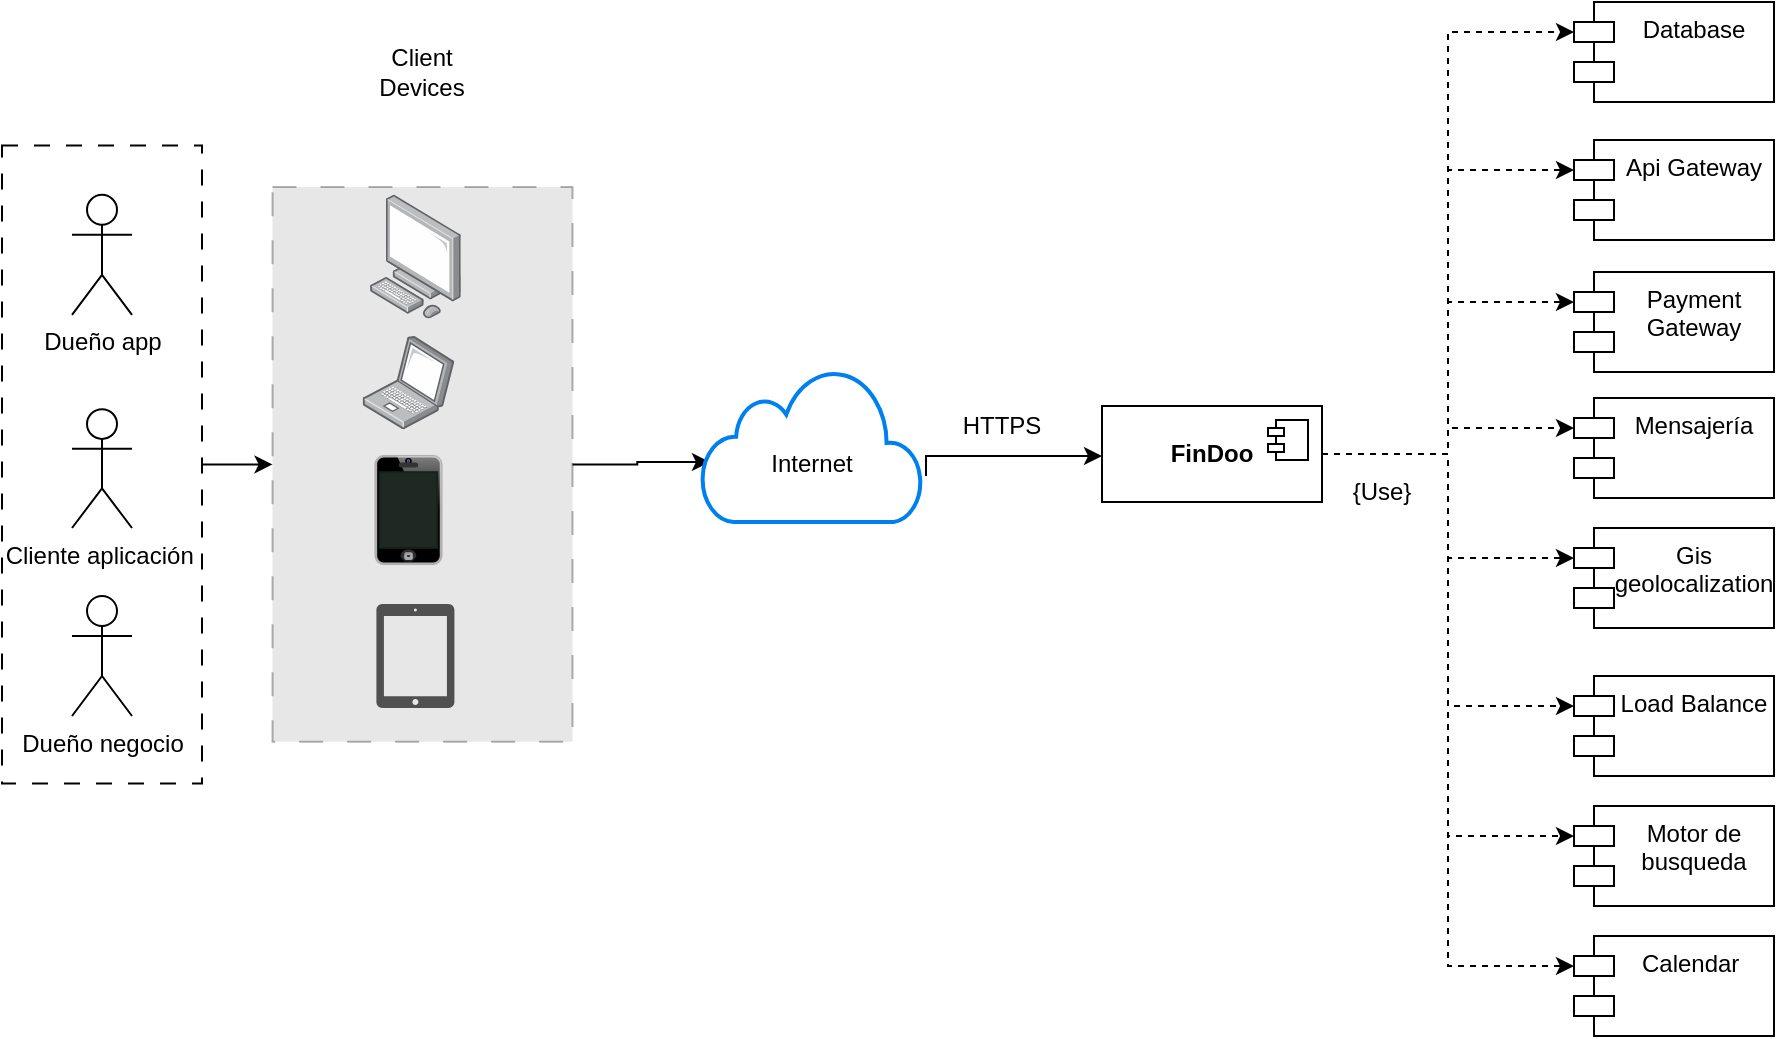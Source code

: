 <mxfile version="24.4.10" type="github" pages="2">
  <diagram name="Página-1" id="I6RCl1Hfmlv7WQNAjJQK">
    <mxGraphModel dx="1050" dy="596" grid="1" gridSize="10" guides="1" tooltips="1" connect="1" arrows="1" fold="1" page="1" pageScale="1" pageWidth="827" pageHeight="1169" math="0" shadow="0">
      <root>
        <mxCell id="0" />
        <mxCell id="1" parent="0" />
        <mxCell id="HPC2uOC-RO67EFArFsDC-1" value="" style="rounded=0;whiteSpace=wrap;html=1;fillColor=#B0B0B0;dashed=1;dashPattern=12 12;movable=1;resizable=1;rotatable=1;deletable=1;editable=1;locked=0;connectable=1;opacity=30;" parent="1" vertex="1">
          <mxGeometry x="155.26" y="225.55" width="150" height="277.3" as="geometry" />
        </mxCell>
        <mxCell id="HPC2uOC-RO67EFArFsDC-5" style="edgeStyle=orthogonalEdgeStyle;rounded=0;orthogonalLoop=1;jettySize=auto;html=1;entryX=0;entryY=0.5;entryDx=0;entryDy=0;" parent="1" source="HPC2uOC-RO67EFArFsDC-6" target="HPC2uOC-RO67EFArFsDC-1" edge="1">
          <mxGeometry relative="1" as="geometry" />
        </mxCell>
        <mxCell id="HPC2uOC-RO67EFArFsDC-6" value="" style="rounded=0;whiteSpace=wrap;html=1;fillColor=none;dashed=1;dashPattern=8 8;" parent="1" vertex="1">
          <mxGeometry x="20" y="204.7" width="100" height="319" as="geometry" />
        </mxCell>
        <mxCell id="HPC2uOC-RO67EFArFsDC-11" value="" style="edgeStyle=orthogonalEdgeStyle;rounded=0;orthogonalLoop=1;jettySize=auto;html=1;" parent="1" edge="1">
          <mxGeometry relative="1" as="geometry">
            <mxPoint x="482" y="370" as="sourcePoint" />
            <mxPoint x="570" y="360" as="targetPoint" />
            <Array as="points">
              <mxPoint x="482" y="370" />
              <mxPoint x="482" y="360" />
            </Array>
          </mxGeometry>
        </mxCell>
        <mxCell id="HPC2uOC-RO67EFArFsDC-13" style="edgeStyle=orthogonalEdgeStyle;rounded=0;orthogonalLoop=1;jettySize=auto;html=1;entryX=0.036;entryY=0.609;entryDx=0;entryDy=0;entryPerimeter=0;" parent="1" source="HPC2uOC-RO67EFArFsDC-1" target="HPC2uOC-RO67EFArFsDC-50" edge="1">
          <mxGeometry relative="1" as="geometry">
            <mxPoint x="370" y="350" as="targetPoint" />
          </mxGeometry>
        </mxCell>
        <mxCell id="HPC2uOC-RO67EFArFsDC-14" value="&lt;b&gt;FinDoo&lt;/b&gt;" style="html=1;dropTarget=0;whiteSpace=wrap;" parent="1" vertex="1">
          <mxGeometry x="570" y="335" width="110" height="48" as="geometry" />
        </mxCell>
        <mxCell id="HPC2uOC-RO67EFArFsDC-15" value="" style="shape=module;jettyWidth=8;jettyHeight=4;" parent="HPC2uOC-RO67EFArFsDC-14" vertex="1">
          <mxGeometry x="1" width="20" height="20" relative="1" as="geometry">
            <mxPoint x="-27" y="7" as="offset" />
          </mxGeometry>
        </mxCell>
        <mxCell id="HPC2uOC-RO67EFArFsDC-16" value="Database" style="shape=module;align=left;spacingLeft=20;align=center;verticalAlign=top;whiteSpace=wrap;html=1;" parent="1" vertex="1">
          <mxGeometry x="806" y="133" width="100" height="50" as="geometry" />
        </mxCell>
        <mxCell id="HPC2uOC-RO67EFArFsDC-17" value="Api Gateway" style="shape=module;align=left;spacingLeft=20;align=center;verticalAlign=top;whiteSpace=wrap;html=1;" parent="1" vertex="1">
          <mxGeometry x="806" y="202" width="100" height="50" as="geometry" />
        </mxCell>
        <mxCell id="HPC2uOC-RO67EFArFsDC-18" value="Payment Gateway" style="shape=module;align=left;spacingLeft=20;align=center;verticalAlign=top;whiteSpace=wrap;html=1;" parent="1" vertex="1">
          <mxGeometry x="806" y="268" width="100" height="50" as="geometry" />
        </mxCell>
        <mxCell id="HPC2uOC-RO67EFArFsDC-19" value="Mensajería&lt;div&gt;&lt;br&gt;&lt;/div&gt;" style="shape=module;align=left;spacingLeft=20;align=center;verticalAlign=top;whiteSpace=wrap;html=1;" parent="1" vertex="1">
          <mxGeometry x="806" y="331" width="100" height="50" as="geometry" />
        </mxCell>
        <mxCell id="HPC2uOC-RO67EFArFsDC-20" value="Gis geolocalization&lt;div&gt;&lt;br&gt;&lt;/div&gt;" style="shape=module;align=left;spacingLeft=20;align=center;verticalAlign=top;whiteSpace=wrap;html=1;" parent="1" vertex="1">
          <mxGeometry x="806" y="396" width="100" height="50" as="geometry" />
        </mxCell>
        <mxCell id="HPC2uOC-RO67EFArFsDC-22" value="Load Balance" style="shape=module;align=left;spacingLeft=20;align=center;verticalAlign=top;whiteSpace=wrap;html=1;" parent="1" vertex="1">
          <mxGeometry x="806" y="470" width="100" height="50" as="geometry" />
        </mxCell>
        <mxCell id="HPC2uOC-RO67EFArFsDC-23" value="Motor de busqueda&lt;div&gt;&lt;br&gt;&lt;/div&gt;" style="shape=module;align=left;spacingLeft=20;align=center;verticalAlign=top;whiteSpace=wrap;html=1;" parent="1" vertex="1">
          <mxGeometry x="806" y="535" width="100" height="50" as="geometry" />
        </mxCell>
        <mxCell id="HPC2uOC-RO67EFArFsDC-24" style="edgeStyle=orthogonalEdgeStyle;rounded=0;orthogonalLoop=1;jettySize=auto;html=1;entryX=0;entryY=0;entryDx=0;entryDy=15;entryPerimeter=0;dashed=1;" parent="1" source="HPC2uOC-RO67EFArFsDC-14" target="HPC2uOC-RO67EFArFsDC-16" edge="1">
          <mxGeometry relative="1" as="geometry" />
        </mxCell>
        <mxCell id="HPC2uOC-RO67EFArFsDC-25" style="edgeStyle=orthogonalEdgeStyle;rounded=0;orthogonalLoop=1;jettySize=auto;html=1;entryX=0;entryY=0;entryDx=0;entryDy=15;entryPerimeter=0;dashed=1;" parent="1" source="HPC2uOC-RO67EFArFsDC-14" target="HPC2uOC-RO67EFArFsDC-17" edge="1">
          <mxGeometry relative="1" as="geometry" />
        </mxCell>
        <mxCell id="HPC2uOC-RO67EFArFsDC-26" style="edgeStyle=orthogonalEdgeStyle;rounded=0;orthogonalLoop=1;jettySize=auto;html=1;exitX=1;exitY=0.5;exitDx=0;exitDy=0;entryX=0;entryY=0;entryDx=0;entryDy=15;entryPerimeter=0;dashed=1;" parent="1" source="HPC2uOC-RO67EFArFsDC-14" target="HPC2uOC-RO67EFArFsDC-18" edge="1">
          <mxGeometry relative="1" as="geometry" />
        </mxCell>
        <mxCell id="HPC2uOC-RO67EFArFsDC-27" style="edgeStyle=orthogonalEdgeStyle;rounded=0;orthogonalLoop=1;jettySize=auto;html=1;entryX=0;entryY=0;entryDx=0;entryDy=15;entryPerimeter=0;dashed=1;" parent="1" source="HPC2uOC-RO67EFArFsDC-14" target="HPC2uOC-RO67EFArFsDC-19" edge="1">
          <mxGeometry relative="1" as="geometry" />
        </mxCell>
        <mxCell id="HPC2uOC-RO67EFArFsDC-28" style="edgeStyle=orthogonalEdgeStyle;rounded=0;orthogonalLoop=1;jettySize=auto;html=1;exitX=1;exitY=0.5;exitDx=0;exitDy=0;entryX=0;entryY=0;entryDx=0;entryDy=15;entryPerimeter=0;dashed=1;" parent="1" source="HPC2uOC-RO67EFArFsDC-14" target="HPC2uOC-RO67EFArFsDC-20" edge="1">
          <mxGeometry relative="1" as="geometry" />
        </mxCell>
        <mxCell id="HPC2uOC-RO67EFArFsDC-30" style="edgeStyle=orthogonalEdgeStyle;rounded=0;orthogonalLoop=1;jettySize=auto;html=1;exitX=1;exitY=0.5;exitDx=0;exitDy=0;entryX=0;entryY=0;entryDx=0;entryDy=15;entryPerimeter=0;dashed=1;" parent="1" source="HPC2uOC-RO67EFArFsDC-14" target="HPC2uOC-RO67EFArFsDC-22" edge="1">
          <mxGeometry relative="1" as="geometry" />
        </mxCell>
        <mxCell id="HPC2uOC-RO67EFArFsDC-31" style="edgeStyle=orthogonalEdgeStyle;rounded=0;orthogonalLoop=1;jettySize=auto;html=1;exitX=1;exitY=0.5;exitDx=0;exitDy=0;entryX=0;entryY=0;entryDx=0;entryDy=15;entryPerimeter=0;dashed=1;" parent="1" source="HPC2uOC-RO67EFArFsDC-14" target="HPC2uOC-RO67EFArFsDC-23" edge="1">
          <mxGeometry relative="1" as="geometry" />
        </mxCell>
        <mxCell id="HPC2uOC-RO67EFArFsDC-32" value="{Use}" style="text;html=1;align=center;verticalAlign=middle;whiteSpace=wrap;rounded=0;" parent="1" vertex="1">
          <mxGeometry x="680" y="363" width="60" height="30" as="geometry" />
        </mxCell>
        <mxCell id="HPC2uOC-RO67EFArFsDC-35" value="Calendar&amp;nbsp;&lt;div&gt;&lt;br&gt;&lt;/div&gt;" style="shape=module;align=left;spacingLeft=20;align=center;verticalAlign=top;whiteSpace=wrap;html=1;" parent="1" vertex="1">
          <mxGeometry x="806" y="600" width="100" height="50" as="geometry" />
        </mxCell>
        <mxCell id="HPC2uOC-RO67EFArFsDC-36" style="edgeStyle=orthogonalEdgeStyle;rounded=0;orthogonalLoop=1;jettySize=auto;html=1;entryX=0;entryY=0;entryDx=0;entryDy=15;entryPerimeter=0;dashed=1;" parent="1" source="HPC2uOC-RO67EFArFsDC-14" target="HPC2uOC-RO67EFArFsDC-35" edge="1">
          <mxGeometry relative="1" as="geometry">
            <Array as="points">
              <mxPoint x="743" y="359" />
              <mxPoint x="743" y="615" />
            </Array>
          </mxGeometry>
        </mxCell>
        <mxCell id="HPC2uOC-RO67EFArFsDC-38" value="Client Devices" style="text;html=1;align=center;verticalAlign=middle;whiteSpace=wrap;rounded=0;" parent="1" vertex="1">
          <mxGeometry x="200.26" y="153" width="60" height="30" as="geometry" />
        </mxCell>
        <mxCell id="HPC2uOC-RO67EFArFsDC-39" value="" style="image;points=[];aspect=fixed;html=1;align=center;shadow=0;dashed=0;image=img/lib/allied_telesis/computer_and_terminals/Personal_Computer.svg;" parent="1" vertex="1">
          <mxGeometry x="203.9" y="229.4" width="45.6" height="61.8" as="geometry" />
        </mxCell>
        <mxCell id="HPC2uOC-RO67EFArFsDC-40" value="" style="image;points=[];aspect=fixed;html=1;align=center;shadow=0;dashed=0;image=img/lib/allied_telesis/computer_and_terminals/Laptop.svg;" parent="1" vertex="1">
          <mxGeometry x="200.26" y="300" width="45.94" height="46.6" as="geometry" />
        </mxCell>
        <mxCell id="HPC2uOC-RO67EFArFsDC-41" value="" style="verticalLabelPosition=bottom;verticalAlign=top;html=1;shadow=0;dashed=0;strokeWidth=1;shape=mxgraph.ios.iPhone;bgStyle=bgGreen;fillColor=#aaaaaa;sketch=0;" parent="1" vertex="1">
          <mxGeometry x="206.83" y="360" width="32.8" height="54" as="geometry" />
        </mxCell>
        <mxCell id="HPC2uOC-RO67EFArFsDC-42" value="" style="sketch=0;pointerEvents=1;shadow=0;dashed=0;html=1;strokeColor=none;fillColor=#505050;labelPosition=center;verticalLabelPosition=bottom;verticalAlign=top;outlineConnect=0;align=center;shape=mxgraph.office.devices.tablet_ipad;" parent="1" vertex="1">
          <mxGeometry x="207.2" y="434" width="39" height="52" as="geometry" />
        </mxCell>
        <mxCell id="HPC2uOC-RO67EFArFsDC-43" value="Dueño app&lt;div&gt;&lt;br&gt;&lt;/div&gt;" style="shape=umlActor;verticalLabelPosition=bottom;verticalAlign=top;html=1;outlineConnect=0;" parent="1" vertex="1">
          <mxGeometry x="55" y="229.4" width="30" height="60" as="geometry" />
        </mxCell>
        <mxCell id="HPC2uOC-RO67EFArFsDC-44" value="Dueño negocio&lt;div&gt;&lt;br&gt;&lt;/div&gt;" style="shape=umlActor;verticalLabelPosition=bottom;verticalAlign=top;html=1;outlineConnect=0;" parent="1" vertex="1">
          <mxGeometry x="55" y="430" width="30" height="60" as="geometry" />
        </mxCell>
        <mxCell id="HPC2uOC-RO67EFArFsDC-45" value="Cliente aplicación&amp;nbsp;&lt;div&gt;&lt;br&gt;&lt;/div&gt;" style="shape=umlActor;verticalLabelPosition=bottom;verticalAlign=top;html=1;outlineConnect=0;" parent="1" vertex="1">
          <mxGeometry x="55" y="336.6" width="30" height="59.4" as="geometry" />
        </mxCell>
        <mxCell id="HPC2uOC-RO67EFArFsDC-50" value="" style="html=1;verticalLabelPosition=bottom;align=center;labelBackgroundColor=#ffffff;verticalAlign=top;strokeWidth=2;strokeColor=#0080F0;shadow=0;dashed=0;shape=mxgraph.ios7.icons.cloud;" parent="1" vertex="1">
          <mxGeometry x="370" y="316.35" width="110" height="76.65" as="geometry" />
        </mxCell>
        <mxCell id="HPC2uOC-RO67EFArFsDC-52" value="Internet" style="text;html=1;align=center;verticalAlign=middle;whiteSpace=wrap;rounded=0;" parent="1" vertex="1">
          <mxGeometry x="395" y="349.2" width="60" height="30" as="geometry" />
        </mxCell>
        <mxCell id="HPC2uOC-RO67EFArFsDC-53" value="HTTPS" style="text;html=1;align=center;verticalAlign=middle;whiteSpace=wrap;rounded=0;" parent="1" vertex="1">
          <mxGeometry x="490" y="330" width="60" height="30" as="geometry" />
        </mxCell>
      </root>
    </mxGraphModel>
  </diagram>
  <diagram id="3x0kQzmdTPscSJZfjsDx" name="alternativa de solucion ">
    <mxGraphModel dx="3160" dy="2493" grid="1" gridSize="10" guides="1" tooltips="1" connect="1" arrows="1" fold="1" page="1" pageScale="1" pageWidth="827" pageHeight="1169" math="0" shadow="0">
      <root>
        <mxCell id="0" />
        <mxCell id="1" parent="0" />
        <mxCell id="_E73YDxZD4HRWISQ-mBM-1" value="" style="rounded=0;whiteSpace=wrap;html=1;fillColor=none;movable=0;resizable=0;rotatable=0;deletable=0;editable=0;locked=1;connectable=0;" parent="1" vertex="1">
          <mxGeometry x="596" y="23" width="557" height="520" as="geometry" />
        </mxCell>
        <mxCell id="-MuLMhNeMYIFALLyyxjL-3" value="" style="rounded=1;whiteSpace=wrap;html=1;" parent="1" vertex="1">
          <mxGeometry x="170" y="700" width="420" height="140" as="geometry" />
        </mxCell>
        <mxCell id="_E73YDxZD4HRWISQ-mBM-2" style="edgeStyle=orthogonalEdgeStyle;rounded=0;orthogonalLoop=1;jettySize=auto;html=1;endArrow=open;endFill=0;dashed=1;" parent="1" source="_E73YDxZD4HRWISQ-mBM-4" edge="1">
          <mxGeometry relative="1" as="geometry">
            <mxPoint x="360" y="245" as="targetPoint" />
          </mxGeometry>
        </mxCell>
        <mxCell id="_E73YDxZD4HRWISQ-mBM-3" style="edgeStyle=orthogonalEdgeStyle;rounded=0;orthogonalLoop=1;jettySize=auto;html=1;entryX=0.5;entryY=1;entryDx=0;entryDy=0;dashed=1;endArrow=open;endFill=0;" parent="1" source="_E73YDxZD4HRWISQ-mBM-54" target="_E73YDxZD4HRWISQ-mBM-52" edge="1">
          <mxGeometry relative="1" as="geometry">
            <mxPoint x="250" y="-10" as="targetPoint" />
          </mxGeometry>
        </mxCell>
        <mxCell id="_E73YDxZD4HRWISQ-mBM-4" value="WAF" style="rounded=0;whiteSpace=wrap;html=1;" parent="1" vertex="1">
          <mxGeometry x="190" y="215" width="120" height="60" as="geometry" />
        </mxCell>
        <mxCell id="_E73YDxZD4HRWISQ-mBM-5" style="edgeStyle=orthogonalEdgeStyle;rounded=0;orthogonalLoop=1;jettySize=auto;html=1;endArrow=none;endFill=0;entryX=0.002;entryY=0.412;entryDx=0;entryDy=0;entryPerimeter=0;" parent="1" edge="1">
          <mxGeometry relative="1" as="geometry">
            <mxPoint x="-200" y="245" as="sourcePoint" />
            <mxPoint x="-99.826" y="244.664" as="targetPoint" />
          </mxGeometry>
        </mxCell>
        <mxCell id="_E73YDxZD4HRWISQ-mBM-6" style="edgeStyle=orthogonalEdgeStyle;rounded=0;orthogonalLoop=1;jettySize=auto;html=1;endArrow=none;endFill=0;exitX=0.969;exitY=0.412;exitDx=0;exitDy=0;exitPerimeter=0;" parent="1" target="_E73YDxZD4HRWISQ-mBM-4" edge="1">
          <mxGeometry relative="1" as="geometry">
            <mxPoint x="-15.697" y="244.664" as="sourcePoint" />
          </mxGeometry>
        </mxCell>
        <mxCell id="_E73YDxZD4HRWISQ-mBM-7" style="edgeStyle=orthogonalEdgeStyle;rounded=0;orthogonalLoop=1;jettySize=auto;html=1;entryX=0;entryY=0.5;entryDx=0;entryDy=0;dashed=1;endArrow=open;endFill=0;" parent="1" source="_E73YDxZD4HRWISQ-mBM-8" target="_E73YDxZD4HRWISQ-mBM-20" edge="1">
          <mxGeometry relative="1" as="geometry" />
        </mxCell>
        <mxCell id="_E73YDxZD4HRWISQ-mBM-109" style="edgeStyle=orthogonalEdgeStyle;rounded=0;orthogonalLoop=1;jettySize=auto;html=1;entryX=0.5;entryY=1;entryDx=0;entryDy=0;" parent="1" source="_E73YDxZD4HRWISQ-mBM-8" target="_E73YDxZD4HRWISQ-mBM-106" edge="1">
          <mxGeometry relative="1" as="geometry">
            <Array as="points">
              <mxPoint x="523" />
              <mxPoint x="767" />
            </Array>
          </mxGeometry>
        </mxCell>
        <mxCell id="_E73YDxZD4HRWISQ-mBM-8" value="Api Gateway" style="rounded=0;whiteSpace=wrap;html=1;" parent="1" vertex="1">
          <mxGeometry x="483" y="80" width="80" height="330" as="geometry" />
        </mxCell>
        <mxCell id="_E73YDxZD4HRWISQ-mBM-12" value="https" style="text;html=1;align=center;verticalAlign=middle;resizable=0;points=[];autosize=1;strokeColor=none;fillColor=none;" parent="1" vertex="1">
          <mxGeometry x="414" y="220" width="50" height="30" as="geometry" />
        </mxCell>
        <mxCell id="_E73YDxZD4HRWISQ-mBM-13" style="edgeStyle=orthogonalEdgeStyle;rounded=0;orthogonalLoop=1;jettySize=auto;html=1;entryX=0;entryY=0.5;entryDx=0;entryDy=0;dashed=1;endArrow=open;endFill=0;exitX=1;exitY=0.5;exitDx=0;exitDy=0;" parent="1" target="_E73YDxZD4HRWISQ-mBM-25" edge="1">
          <mxGeometry relative="1" as="geometry">
            <mxPoint x="806" y="270" as="sourcePoint" />
          </mxGeometry>
        </mxCell>
        <mxCell id="_E73YDxZD4HRWISQ-mBM-14" style="edgeStyle=orthogonalEdgeStyle;rounded=0;orthogonalLoop=1;jettySize=auto;html=1;entryX=0;entryY=0.5;entryDx=0;entryDy=0;dashed=1;endArrow=open;endFill=0;exitX=1;exitY=0.5;exitDx=0;exitDy=0;" parent="1" target="_E73YDxZD4HRWISQ-mBM-30" edge="1">
          <mxGeometry relative="1" as="geometry">
            <mxPoint x="806" y="270" as="sourcePoint" />
          </mxGeometry>
        </mxCell>
        <mxCell id="_E73YDxZD4HRWISQ-mBM-15" style="edgeStyle=orthogonalEdgeStyle;rounded=0;orthogonalLoop=1;jettySize=auto;html=1;entryX=0;entryY=0.5;entryDx=0;entryDy=0;dashed=1;endArrow=open;endFill=0;exitX=1;exitY=0.5;exitDx=0;exitDy=0;" parent="1" target="_E73YDxZD4HRWISQ-mBM-35" edge="1">
          <mxGeometry relative="1" as="geometry">
            <mxPoint x="806" y="270" as="sourcePoint" />
          </mxGeometry>
        </mxCell>
        <mxCell id="_E73YDxZD4HRWISQ-mBM-16" style="edgeStyle=orthogonalEdgeStyle;rounded=0;orthogonalLoop=1;jettySize=auto;html=1;exitX=1;exitY=0.5;exitDx=0;exitDy=0;entryX=0;entryY=0.5;entryDx=0;entryDy=0;dashed=1;" parent="1" target="_E73YDxZD4HRWISQ-mBM-61" edge="1">
          <mxGeometry relative="1" as="geometry">
            <mxPoint x="806" y="270" as="sourcePoint" />
          </mxGeometry>
        </mxCell>
        <mxCell id="_E73YDxZD4HRWISQ-mBM-17" style="edgeStyle=orthogonalEdgeStyle;rounded=0;orthogonalLoop=1;jettySize=auto;html=1;exitX=1;exitY=0.5;exitDx=0;exitDy=0;entryX=0;entryY=0.5;entryDx=0;entryDy=0;dashed=1;" parent="1" target="_E73YDxZD4HRWISQ-mBM-67" edge="1">
          <mxGeometry relative="1" as="geometry">
            <mxPoint x="806" y="270" as="sourcePoint" />
          </mxGeometry>
        </mxCell>
        <mxCell id="_E73YDxZD4HRWISQ-mBM-20" value="Service Mesh" style="rounded=0;whiteSpace=wrap;html=1;" parent="1" vertex="1">
          <mxGeometry x="680" y="215" width="120" height="60" as="geometry" />
        </mxCell>
        <mxCell id="_E73YDxZD4HRWISQ-mBM-21" value="https" style="text;html=1;align=center;verticalAlign=middle;resizable=0;points=[];autosize=1;strokeColor=none;fillColor=none;" parent="1" vertex="1">
          <mxGeometry x="590" y="218" width="50" height="30" as="geometry" />
        </mxCell>
        <mxCell id="_E73YDxZD4HRWISQ-mBM-22" style="edgeStyle=orthogonalEdgeStyle;rounded=0;orthogonalLoop=1;jettySize=auto;html=1;endArrow=none;endFill=0;" parent="1" source="_E73YDxZD4HRWISQ-mBM-23" target="_E73YDxZD4HRWISQ-mBM-37" edge="1">
          <mxGeometry relative="1" as="geometry" />
        </mxCell>
        <mxCell id="zqRA7BUTqbUTCKRA0Ja_-3" style="edgeStyle=orthogonalEdgeStyle;rounded=0;orthogonalLoop=1;jettySize=auto;html=1;dashed=1;dashPattern=12 12;entryX=0.5;entryY=1;entryDx=0;entryDy=0;" edge="1" parent="1" source="_E73YDxZD4HRWISQ-mBM-23" target="zqRA7BUTqbUTCKRA0Ja_-13">
          <mxGeometry relative="1" as="geometry">
            <mxPoint x="1000" y="-120" as="targetPoint" />
            <Array as="points">
              <mxPoint x="1160" y="117" />
              <mxPoint x="1160" y="-40" />
              <mxPoint x="1000" y="-40" />
            </Array>
          </mxGeometry>
        </mxCell>
        <mxCell id="zqRA7BUTqbUTCKRA0Ja_-11" style="edgeStyle=orthogonalEdgeStyle;rounded=0;orthogonalLoop=1;jettySize=auto;html=1;dashed=1;dashPattern=12 12;entryX=0.5;entryY=1;entryDx=0;entryDy=0;" edge="1" parent="1" source="_E73YDxZD4HRWISQ-mBM-23" target="zqRA7BUTqbUTCKRA0Ja_-12">
          <mxGeometry relative="1" as="geometry">
            <mxPoint x="1300" y="-110" as="targetPoint" />
            <Array as="points">
              <mxPoint x="1160" y="118" />
              <mxPoint x="1160" y="-40" />
              <mxPoint x="1301" y="-40" />
            </Array>
          </mxGeometry>
        </mxCell>
        <mxCell id="_E73YDxZD4HRWISQ-mBM-23" value="&lt;div&gt;&lt;div&gt;Publicaciones de negocios&lt;/div&gt;&lt;div&gt;&lt;br&gt;&lt;/div&gt;&lt;/div&gt;" style="rounded=0;whiteSpace=wrap;html=1;fillColor=#4AF9FF;" parent="1" vertex="1">
          <mxGeometry x="939" y="84" width="120" height="67" as="geometry" />
        </mxCell>
        <mxCell id="_E73YDxZD4HRWISQ-mBM-24" value="" style="endArrow=none;html=1;rounded=0;entryX=0;entryY=0.5;entryDx=0;entryDy=0;exitX=1;exitY=0.5;exitDx=0;exitDy=0;" parent="1" source="_E73YDxZD4HRWISQ-mBM-25" target="_E73YDxZD4HRWISQ-mBM-23" edge="1">
          <mxGeometry width="50" height="50" relative="1" as="geometry">
            <mxPoint x="859" y="230" as="sourcePoint" />
            <mxPoint x="909" y="180" as="targetPoint" />
          </mxGeometry>
        </mxCell>
        <mxCell id="_E73YDxZD4HRWISQ-mBM-25" value="" style="ellipse;whiteSpace=wrap;html=1;aspect=fixed;" parent="1" vertex="1">
          <mxGeometry x="899" y="104" width="20" height="27" as="geometry" />
        </mxCell>
        <mxCell id="_E73YDxZD4HRWISQ-mBM-26" style="edgeStyle=orthogonalEdgeStyle;rounded=0;orthogonalLoop=1;jettySize=auto;html=1;endArrow=none;endFill=0;" parent="1" source="_E73YDxZD4HRWISQ-mBM-28" target="_E73YDxZD4HRWISQ-mBM-39" edge="1">
          <mxGeometry relative="1" as="geometry" />
        </mxCell>
        <mxCell id="_E73YDxZD4HRWISQ-mBM-28" value="Busquedas" style="rounded=0;whiteSpace=wrap;html=1;fillColor=#4AF9FF;" parent="1" vertex="1">
          <mxGeometry x="939" y="165" width="120" height="67" as="geometry" />
        </mxCell>
        <mxCell id="_E73YDxZD4HRWISQ-mBM-29" value="" style="endArrow=none;html=1;rounded=0;entryX=0;entryY=0.5;entryDx=0;entryDy=0;exitX=1;exitY=0.5;exitDx=0;exitDy=0;" parent="1" source="_E73YDxZD4HRWISQ-mBM-30" target="_E73YDxZD4HRWISQ-mBM-28" edge="1">
          <mxGeometry width="50" height="50" relative="1" as="geometry">
            <mxPoint x="859" y="303" as="sourcePoint" />
            <mxPoint x="909" y="253" as="targetPoint" />
          </mxGeometry>
        </mxCell>
        <mxCell id="_E73YDxZD4HRWISQ-mBM-30" value="" style="ellipse;whiteSpace=wrap;html=1;aspect=fixed;" parent="1" vertex="1">
          <mxGeometry x="899" y="185" width="20" height="27" as="geometry" />
        </mxCell>
        <mxCell id="_E73YDxZD4HRWISQ-mBM-31" style="edgeStyle=orthogonalEdgeStyle;rounded=0;orthogonalLoop=1;jettySize=auto;html=1;endArrow=none;endFill=0;" parent="1" source="_E73YDxZD4HRWISQ-mBM-33" target="_E73YDxZD4HRWISQ-mBM-41" edge="1">
          <mxGeometry relative="1" as="geometry" />
        </mxCell>
        <mxCell id="_E73YDxZD4HRWISQ-mBM-32" style="edgeStyle=orthogonalEdgeStyle;rounded=0;orthogonalLoop=1;jettySize=auto;html=1;entryX=0;entryY=0.5;entryDx=0;entryDy=0;exitX=0.5;exitY=1;exitDx=0;exitDy=0;dashed=1;" parent="1" source="_E73YDxZD4HRWISQ-mBM-33" target="_E73YDxZD4HRWISQ-mBM-69" edge="1">
          <mxGeometry relative="1" as="geometry">
            <Array as="points">
              <mxPoint x="993" y="600" />
            </Array>
          </mxGeometry>
        </mxCell>
        <mxCell id="zqRA7BUTqbUTCKRA0Ja_-8" style="edgeStyle=orthogonalEdgeStyle;rounded=0;orthogonalLoop=1;jettySize=auto;html=1;endArrow=none;endFill=0;dashed=1;dashPattern=12 12;" edge="1" parent="1" source="_E73YDxZD4HRWISQ-mBM-33">
          <mxGeometry relative="1" as="geometry">
            <mxPoint x="1160" y="310" as="targetPoint" />
          </mxGeometry>
        </mxCell>
        <mxCell id="_E73YDxZD4HRWISQ-mBM-33" value="Pagos&lt;div&gt;&lt;br&gt;&lt;/div&gt;" style="rounded=0;whiteSpace=wrap;html=1;fillColor=#4AF9FF;" parent="1" vertex="1">
          <mxGeometry x="939" y="405" width="120" height="67" as="geometry" />
        </mxCell>
        <mxCell id="_E73YDxZD4HRWISQ-mBM-34" value="" style="endArrow=none;html=1;rounded=0;entryX=0;entryY=0.5;entryDx=0;entryDy=0;exitX=1;exitY=0.5;exitDx=0;exitDy=0;" parent="1" source="_E73YDxZD4HRWISQ-mBM-35" target="_E73YDxZD4HRWISQ-mBM-33" edge="1">
          <mxGeometry width="50" height="50" relative="1" as="geometry">
            <mxPoint x="859" y="543" as="sourcePoint" />
            <mxPoint x="909" y="493" as="targetPoint" />
          </mxGeometry>
        </mxCell>
        <mxCell id="_E73YDxZD4HRWISQ-mBM-35" value="" style="ellipse;whiteSpace=wrap;html=1;aspect=fixed;" parent="1" vertex="1">
          <mxGeometry x="899" y="425" width="20" height="27" as="geometry" />
        </mxCell>
        <mxCell id="_E73YDxZD4HRWISQ-mBM-36" value="https" style="text;html=1;align=center;verticalAlign=middle;resizable=0;points=[];autosize=1;strokeColor=none;fillColor=none;" parent="1" vertex="1">
          <mxGeometry x="806" y="243" width="50" height="30" as="geometry" />
        </mxCell>
        <mxCell id="_E73YDxZD4HRWISQ-mBM-37" value="SQL" style="rounded=0;whiteSpace=wrap;html=1;" parent="1" vertex="1">
          <mxGeometry x="1220" y="87.5" width="120" height="60" as="geometry" />
        </mxCell>
        <mxCell id="zqRA7BUTqbUTCKRA0Ja_-9" style="edgeStyle=orthogonalEdgeStyle;rounded=0;orthogonalLoop=1;jettySize=auto;html=1;dashed=1;dashPattern=12 12;entryX=0.5;entryY=1;entryDx=0;entryDy=0;" edge="1" parent="1" target="zqRA7BUTqbUTCKRA0Ja_-14">
          <mxGeometry relative="1" as="geometry">
            <mxPoint x="1135" y="117.5" as="sourcePoint" />
            <mxPoint x="1160" y="-90" as="targetPoint" />
            <Array as="points" />
          </mxGeometry>
        </mxCell>
        <mxCell id="_E73YDxZD4HRWISQ-mBM-38" value="tcp/ip" style="text;html=1;align=center;verticalAlign=middle;resizable=0;points=[];autosize=1;strokeColor=none;fillColor=none;" parent="1" vertex="1">
          <mxGeometry x="1110" y="87.5" width="50" height="30" as="geometry" />
        </mxCell>
        <mxCell id="_E73YDxZD4HRWISQ-mBM-39" value="NOSQL" style="rounded=0;whiteSpace=wrap;html=1;" parent="1" vertex="1">
          <mxGeometry x="1220" y="168.5" width="120" height="60" as="geometry" />
        </mxCell>
        <mxCell id="_E73YDxZD4HRWISQ-mBM-40" value="tcp/ip" style="text;html=1;align=center;verticalAlign=middle;resizable=0;points=[];autosize=1;strokeColor=none;fillColor=none;" parent="1" vertex="1">
          <mxGeometry x="1110" y="171.6" width="50" height="30" as="geometry" />
        </mxCell>
        <mxCell id="_E73YDxZD4HRWISQ-mBM-41" value="SQL" style="rounded=0;whiteSpace=wrap;html=1;" parent="1" vertex="1">
          <mxGeometry x="1220" y="408.5" width="120" height="60" as="geometry" />
        </mxCell>
        <mxCell id="_E73YDxZD4HRWISQ-mBM-42" value="tcp/ip" style="text;html=1;align=center;verticalAlign=middle;resizable=0;points=[];autosize=1;strokeColor=none;fillColor=none;" parent="1" vertex="1">
          <mxGeometry x="1110" y="408.5" width="50" height="30" as="geometry" />
        </mxCell>
        <mxCell id="_E73YDxZD4HRWISQ-mBM-107" style="edgeStyle=orthogonalEdgeStyle;rounded=0;orthogonalLoop=1;jettySize=auto;html=1;entryX=0;entryY=1;entryDx=0;entryDy=0;" parent="1" source="_E73YDxZD4HRWISQ-mBM-43" target="_E73YDxZD4HRWISQ-mBM-106" edge="1">
          <mxGeometry relative="1" as="geometry" />
        </mxCell>
        <mxCell id="_E73YDxZD4HRWISQ-mBM-43" value="" style="rounded=0;whiteSpace=wrap;html=1;" parent="1" vertex="1">
          <mxGeometry x="490" y="-136" width="140" height="120" as="geometry" />
        </mxCell>
        <mxCell id="_E73YDxZD4HRWISQ-mBM-44" value="Storage Account" style="text;html=1;align=center;verticalAlign=middle;resizable=0;points=[];autosize=1;strokeColor=none;fillColor=none;" parent="1" vertex="1">
          <mxGeometry x="505" y="-140" width="110" height="30" as="geometry" />
        </mxCell>
        <mxCell id="_E73YDxZD4HRWISQ-mBM-49" value="FrontEnd&amp;nbsp;&amp;nbsp;&lt;div&gt;&lt;br&gt;&lt;/div&gt;" style="rounded=0;whiteSpace=wrap;html=1;fillColor=#4AF9FF;" parent="1" vertex="1">
          <mxGeometry x="500" y="-112" width="120" height="60" as="geometry" />
        </mxCell>
        <mxCell id="_E73YDxZD4HRWISQ-mBM-50" style="edgeStyle=orthogonalEdgeStyle;rounded=0;orthogonalLoop=1;jettySize=auto;html=1;entryX=0;entryY=0.5;entryDx=0;entryDy=0;dashed=1;endArrow=open;endFill=0;" parent="1" source="_E73YDxZD4HRWISQ-mBM-52" target="_E73YDxZD4HRWISQ-mBM-43" edge="1">
          <mxGeometry relative="1" as="geometry" />
        </mxCell>
        <mxCell id="_E73YDxZD4HRWISQ-mBM-51" value="https" style="edgeLabel;html=1;align=center;verticalAlign=middle;resizable=0;points=[];" parent="_E73YDxZD4HRWISQ-mBM-50" vertex="1" connectable="0">
          <mxGeometry x="-0.074" relative="1" as="geometry">
            <mxPoint x="2" y="-15" as="offset" />
          </mxGeometry>
        </mxCell>
        <mxCell id="_E73YDxZD4HRWISQ-mBM-52" value="CDN" style="rounded=0;whiteSpace=wrap;html=1;" parent="1" vertex="1">
          <mxGeometry x="190" y="-105" width="120" height="60" as="geometry" />
        </mxCell>
        <mxCell id="_E73YDxZD4HRWISQ-mBM-53" value="" style="edgeStyle=orthogonalEdgeStyle;rounded=0;orthogonalLoop=1;jettySize=auto;html=1;entryX=0.5;entryY=1;entryDx=0;entryDy=0;dashed=1;endArrow=open;endFill=0;" parent="1" source="_E73YDxZD4HRWISQ-mBM-4" target="_E73YDxZD4HRWISQ-mBM-54" edge="1">
          <mxGeometry relative="1" as="geometry">
            <mxPoint x="250" y="-45" as="targetPoint" />
            <mxPoint x="250" y="215" as="sourcePoint" />
          </mxGeometry>
        </mxCell>
        <mxCell id="_E73YDxZD4HRWISQ-mBM-54" value="https" style="text;html=1;align=center;verticalAlign=middle;resizable=0;points=[];autosize=1;strokeColor=none;fillColor=none;" parent="1" vertex="1">
          <mxGeometry x="225" y="70" width="50" height="30" as="geometry" />
        </mxCell>
        <mxCell id="_E73YDxZD4HRWISQ-mBM-55" value="https" style="text;html=1;align=center;verticalAlign=middle;resizable=0;points=[];autosize=1;strokeColor=none;fillColor=none;" parent="1" vertex="1">
          <mxGeometry x="50" y="220" width="50" height="30" as="geometry" />
        </mxCell>
        <mxCell id="_E73YDxZD4HRWISQ-mBM-58" style="edgeStyle=orthogonalEdgeStyle;rounded=0;orthogonalLoop=1;jettySize=auto;html=1;endArrow=none;endFill=0;" parent="1" source="_E73YDxZD4HRWISQ-mBM-59" target="_E73YDxZD4HRWISQ-mBM-62" edge="1">
          <mxGeometry relative="1" as="geometry" />
        </mxCell>
        <mxCell id="zqRA7BUTqbUTCKRA0Ja_-7" style="edgeStyle=orthogonalEdgeStyle;rounded=0;orthogonalLoop=1;jettySize=auto;html=1;endArrow=none;endFill=0;dashed=1;dashPattern=12 12;" edge="1" parent="1" source="_E73YDxZD4HRWISQ-mBM-59">
          <mxGeometry relative="1" as="geometry">
            <mxPoint x="1160.0" y="260" as="targetPoint" />
          </mxGeometry>
        </mxCell>
        <mxCell id="_E73YDxZD4HRWISQ-mBM-59" value="Reservas" style="rounded=0;whiteSpace=wrap;html=1;fillColor=#4AF9FF;" parent="1" vertex="1">
          <mxGeometry x="939" y="320" width="120" height="67" as="geometry" />
        </mxCell>
        <mxCell id="_E73YDxZD4HRWISQ-mBM-60" value="" style="endArrow=none;html=1;rounded=0;entryX=0;entryY=0.5;entryDx=0;entryDy=0;exitX=1;exitY=0.5;exitDx=0;exitDy=0;" parent="1" source="_E73YDxZD4HRWISQ-mBM-61" target="_E73YDxZD4HRWISQ-mBM-59" edge="1">
          <mxGeometry width="50" height="50" relative="1" as="geometry">
            <mxPoint x="859" y="458" as="sourcePoint" />
            <mxPoint x="909" y="408" as="targetPoint" />
          </mxGeometry>
        </mxCell>
        <mxCell id="_E73YDxZD4HRWISQ-mBM-61" value="" style="ellipse;whiteSpace=wrap;html=1;aspect=fixed;" parent="1" vertex="1">
          <mxGeometry x="899" y="340" width="20" height="27" as="geometry" />
        </mxCell>
        <mxCell id="_E73YDxZD4HRWISQ-mBM-62" value="SQL" style="rounded=0;whiteSpace=wrap;html=1;" parent="1" vertex="1">
          <mxGeometry x="1220" y="323.5" width="120" height="60" as="geometry" />
        </mxCell>
        <mxCell id="_E73YDxZD4HRWISQ-mBM-63" value="tcp/ip" style="text;html=1;align=center;verticalAlign=middle;resizable=0;points=[];autosize=1;strokeColor=none;fillColor=none;" parent="1" vertex="1">
          <mxGeometry x="1110" y="323.5" width="50" height="30" as="geometry" />
        </mxCell>
        <mxCell id="_E73YDxZD4HRWISQ-mBM-64" style="edgeStyle=orthogonalEdgeStyle;rounded=0;orthogonalLoop=1;jettySize=auto;html=1;entryX=0;entryY=0.5;entryDx=0;entryDy=0;dashed=1;" parent="1" source="_E73YDxZD4HRWISQ-mBM-65" target="_E73YDxZD4HRWISQ-mBM-73" edge="1">
          <mxGeometry relative="1" as="geometry">
            <mxPoint x="1450" y="245" as="targetPoint" />
            <Array as="points">
              <mxPoint x="1460" y="274" />
            </Array>
          </mxGeometry>
        </mxCell>
        <mxCell id="zqRA7BUTqbUTCKRA0Ja_-5" style="edgeStyle=orthogonalEdgeStyle;rounded=0;orthogonalLoop=1;jettySize=auto;html=1;endArrow=none;endFill=0;dashed=1;dashPattern=12 12;" edge="1" parent="1">
          <mxGeometry relative="1" as="geometry">
            <mxPoint x="1160.0" y="160" as="targetPoint" />
            <mxPoint x="1059" y="273.429" as="sourcePoint" />
          </mxGeometry>
        </mxCell>
        <mxCell id="_E73YDxZD4HRWISQ-mBM-65" value="Notificaciones&lt;div&gt;&lt;br&gt;&lt;/div&gt;" style="rounded=0;whiteSpace=wrap;html=1;fillColor=#4AF9FF;" parent="1" vertex="1">
          <mxGeometry x="939" y="240" width="120" height="67" as="geometry" />
        </mxCell>
        <mxCell id="_E73YDxZD4HRWISQ-mBM-66" value="" style="endArrow=none;html=1;rounded=0;entryX=0;entryY=0.5;entryDx=0;entryDy=0;exitX=1;exitY=0.5;exitDx=0;exitDy=0;" parent="1" source="_E73YDxZD4HRWISQ-mBM-67" target="_E73YDxZD4HRWISQ-mBM-65" edge="1">
          <mxGeometry width="50" height="50" relative="1" as="geometry">
            <mxPoint x="859" y="378" as="sourcePoint" />
            <mxPoint x="909" y="328" as="targetPoint" />
          </mxGeometry>
        </mxCell>
        <mxCell id="_E73YDxZD4HRWISQ-mBM-67" value="" style="ellipse;whiteSpace=wrap;html=1;aspect=fixed;" parent="1" vertex="1">
          <mxGeometry x="899" y="260" width="20" height="27" as="geometry" />
        </mxCell>
        <mxCell id="_E73YDxZD4HRWISQ-mBM-68" value="Payment Gateway" style="rounded=0;whiteSpace=wrap;html=1;" parent="1" vertex="1">
          <mxGeometry x="1075" y="570" width="120" height="60" as="geometry" />
        </mxCell>
        <mxCell id="_E73YDxZD4HRWISQ-mBM-69" value="" style="ellipse;whiteSpace=wrap;html=1;aspect=fixed;" parent="1" vertex="1">
          <mxGeometry x="983" y="590" width="20" height="20" as="geometry" />
        </mxCell>
        <mxCell id="_E73YDxZD4HRWISQ-mBM-70" style="edgeStyle=orthogonalEdgeStyle;rounded=0;orthogonalLoop=1;jettySize=auto;html=1;entryX=0;entryY=0.5;entryDx=0;entryDy=0;endArrow=none;endFill=0;" parent="1" source="_E73YDxZD4HRWISQ-mBM-69" target="_E73YDxZD4HRWISQ-mBM-68" edge="1">
          <mxGeometry relative="1" as="geometry" />
        </mxCell>
        <mxCell id="_E73YDxZD4HRWISQ-mBM-71" value="https" style="text;html=1;align=center;verticalAlign=middle;resizable=0;points=[];autosize=1;strokeColor=none;fillColor=none;" parent="1" vertex="1">
          <mxGeometry x="940" y="550" width="50" height="30" as="geometry" />
        </mxCell>
        <mxCell id="_E73YDxZD4HRWISQ-mBM-72" value="Notifiy Gateway" style="rounded=0;whiteSpace=wrap;html=1;" parent="1" vertex="1">
          <mxGeometry x="1530" y="243" width="120" height="60" as="geometry" />
        </mxCell>
        <mxCell id="_E73YDxZD4HRWISQ-mBM-73" value="" style="ellipse;whiteSpace=wrap;html=1;aspect=fixed;" parent="1" vertex="1">
          <mxGeometry x="1460" y="263" width="20" height="20" as="geometry" />
        </mxCell>
        <mxCell id="_E73YDxZD4HRWISQ-mBM-74" style="edgeStyle=orthogonalEdgeStyle;rounded=0;orthogonalLoop=1;jettySize=auto;html=1;entryX=0;entryY=0.5;entryDx=0;entryDy=0;endArrow=none;endFill=0;" parent="1" source="_E73YDxZD4HRWISQ-mBM-73" target="_E73YDxZD4HRWISQ-mBM-72" edge="1">
          <mxGeometry relative="1" as="geometry" />
        </mxCell>
        <mxCell id="_E73YDxZD4HRWISQ-mBM-75" value="https" style="text;html=1;align=center;verticalAlign=middle;resizable=0;points=[];autosize=1;strokeColor=none;fillColor=none;" parent="1" vertex="1">
          <mxGeometry x="1230" y="230" width="50" height="30" as="geometry" />
        </mxCell>
        <mxCell id="_E73YDxZD4HRWISQ-mBM-100" value="Container Managment" style="text;html=1;align=center;verticalAlign=middle;resizable=0;points=[];autosize=1;strokeColor=none;fillColor=none;fontSize=15;" parent="1" vertex="1">
          <mxGeometry x="613" y="40" width="170" height="30" as="geometry" />
        </mxCell>
        <mxCell id="_E73YDxZD4HRWISQ-mBM-101" value="&lt;div&gt;&lt;br&gt;&lt;/div&gt;" style="text;html=1;align=center;verticalAlign=middle;resizable=0;points=[];autosize=1;strokeColor=none;fillColor=none;fontColor=#1C3AFF;" parent="1" vertex="1">
          <mxGeometry x="235" y="340" width="20" height="30" as="geometry" />
        </mxCell>
        <mxCell id="_E73YDxZD4HRWISQ-mBM-103" value="" style="image;points=[];aspect=fixed;html=1;align=center;shadow=0;dashed=0;image=img/lib/allied_telesis/computer_and_terminals/Personal_Computer.svg;" parent="1" vertex="1">
          <mxGeometry x="-90" y="201.6" width="64.05" height="86.8" as="geometry" />
        </mxCell>
        <mxCell id="_E73YDxZD4HRWISQ-mBM-104" style="edgeStyle=orthogonalEdgeStyle;rounded=0;orthogonalLoop=1;jettySize=auto;html=1;entryX=0.5;entryY=0;entryDx=0;entryDy=0;endArrow=none;endFill=0;" parent="1" source="_E73YDxZD4HRWISQ-mBM-105" target="_E73YDxZD4HRWISQ-mBM-106" edge="1">
          <mxGeometry relative="1" as="geometry" />
        </mxCell>
        <mxCell id="_E73YDxZD4HRWISQ-mBM-108" value="" style="edgeStyle=orthogonalEdgeStyle;rounded=0;orthogonalLoop=1;jettySize=auto;html=1;" parent="1" source="_E73YDxZD4HRWISQ-mBM-105" target="_E73YDxZD4HRWISQ-mBM-106" edge="1">
          <mxGeometry relative="1" as="geometry" />
        </mxCell>
        <mxCell id="_E73YDxZD4HRWISQ-mBM-105" value="Identity Provider" style="rounded=0;whiteSpace=wrap;html=1;" parent="1" vertex="1">
          <mxGeometry x="707" y="-178" width="120" height="60" as="geometry" />
        </mxCell>
        <mxCell id="_E73YDxZD4HRWISQ-mBM-106" value="" style="ellipse;whiteSpace=wrap;html=1;aspect=fixed;" parent="1" vertex="1">
          <mxGeometry x="757" y="-95" width="20" height="20" as="geometry" />
        </mxCell>
        <mxCell id="_E73YDxZD4HRWISQ-mBM-121" value="" style="shape=actor;whiteSpace=wrap;html=1;" parent="1" vertex="1">
          <mxGeometry x="-250" y="205" width="40" height="60" as="geometry" />
        </mxCell>
        <mxCell id="_E73YDxZD4HRWISQ-mBM-122" value="usuario final&amp;nbsp;&lt;div&gt;&lt;br&gt;&lt;/div&gt;" style="text;html=1;align=center;verticalAlign=middle;resizable=0;points=[];autosize=1;strokeColor=none;fillColor=none;" parent="1" vertex="1">
          <mxGeometry x="-275" y="275" width="90" height="40" as="geometry" />
        </mxCell>
        <mxCell id="vKg_d9Np0_gDZwY6XCGl-7" style="edgeStyle=orthogonalEdgeStyle;rounded=0;orthogonalLoop=1;jettySize=auto;html=1;" parent="1" source="vKg_d9Np0_gDZwY6XCGl-4" edge="1">
          <mxGeometry relative="1" as="geometry">
            <mxPoint x="480" y="245" as="targetPoint" />
          </mxGeometry>
        </mxCell>
        <mxCell id="vKg_d9Np0_gDZwY6XCGl-4" value="" style="ellipse;whiteSpace=wrap;html=1;aspect=fixed;" parent="1" vertex="1">
          <mxGeometry x="360" y="235" width="20" height="20" as="geometry" />
        </mxCell>
        <mxCell id="vKg_d9Np0_gDZwY6XCGl-8" value="API REST" style="text;html=1;align=center;verticalAlign=middle;resizable=0;points=[];autosize=1;strokeColor=none;fillColor=none;" parent="1" vertex="1">
          <mxGeometry x="330" y="205" width="80" height="30" as="geometry" />
        </mxCell>
        <mxCell id="vKg_d9Np0_gDZwY6XCGl-9" value="&lt;div&gt;&lt;br&gt;&lt;/div&gt;" style="text;html=1;align=center;verticalAlign=middle;resizable=0;points=[];autosize=1;strokeColor=none;fillColor=none;" parent="1" vertex="1">
          <mxGeometry x="240" y="288.5" width="20" height="30" as="geometry" />
        </mxCell>
        <mxCell id="-MuLMhNeMYIFALLyyxjL-1" value="&lt;div&gt;Desarrollo propio&amp;nbsp;&lt;/div&gt;" style="rounded=0;whiteSpace=wrap;html=1;fillColor=#4AF9FF;" parent="1" vertex="1">
          <mxGeometry x="225" y="740" width="120" height="60" as="geometry" />
        </mxCell>
        <mxCell id="-MuLMhNeMYIFALLyyxjL-2" value="&lt;div&gt;Adoptado&amp;nbsp;&lt;/div&gt;&lt;div&gt;&lt;br&gt;&lt;/div&gt;" style="rounded=0;whiteSpace=wrap;html=1;fillColor=#FCFFFA;" parent="1" vertex="1">
          <mxGeometry x="420" y="740" width="120" height="60" as="geometry" />
        </mxCell>
        <mxCell id="-MuLMhNeMYIFALLyyxjL-4" value="Leyendas/ Notaciones&lt;div&gt;&lt;br&gt;&lt;/div&gt;" style="text;html=1;align=center;verticalAlign=middle;resizable=0;points=[];autosize=1;strokeColor=none;fillColor=none;" parent="1" vertex="1">
          <mxGeometry x="324" y="700" width="140" height="40" as="geometry" />
        </mxCell>
        <mxCell id="-MuLMhNeMYIFALLyyxjL-5" value="" style="rounded=0;whiteSpace=wrap;html=1;fillColor=none;movable=1;resizable=1;rotatable=1;deletable=1;editable=1;locked=0;connectable=1;" parent="1" vertex="1">
          <mxGeometry x="1210" y="23" width="157" height="520" as="geometry" />
        </mxCell>
        <mxCell id="-MuLMhNeMYIFALLyyxjL-6" value="database managment&lt;div&gt;&lt;br&gt;&lt;/div&gt;" style="text;html=1;align=center;verticalAlign=middle;resizable=0;points=[];autosize=1;strokeColor=none;fillColor=none;" parent="1" vertex="1">
          <mxGeometry x="1210" y="30" width="140" height="40" as="geometry" />
        </mxCell>
        <mxCell id="3CfhrBim7Y1kqEEffl68-1" value="Tiers&lt;div&gt;&lt;br&gt;&lt;/div&gt;" style="text;html=1;align=center;verticalAlign=middle;resizable=0;points=[];autosize=1;strokeColor=none;fillColor=none;" parent="1" vertex="1">
          <mxGeometry x="-90" y="318.5" width="50" height="40" as="geometry" />
        </mxCell>
        <mxCell id="3CfhrBim7Y1kqEEffl68-3" value="Tiers&lt;div&gt;&lt;br&gt;&lt;/div&gt;" style="text;html=1;align=center;verticalAlign=middle;resizable=0;points=[];autosize=1;strokeColor=none;fillColor=none;" parent="1" vertex="1">
          <mxGeometry x="225" y="-132" width="50" height="40" as="geometry" />
        </mxCell>
        <mxCell id="3CfhrBim7Y1kqEEffl68-4" value="Tiers&lt;div&gt;&lt;br&gt;&lt;/div&gt;" style="text;html=1;align=center;verticalAlign=middle;resizable=0;points=[];autosize=1;strokeColor=none;fillColor=none;" parent="1" vertex="1">
          <mxGeometry x="498" y="383.5" width="50" height="40" as="geometry" />
        </mxCell>
        <mxCell id="3CfhrBim7Y1kqEEffl68-5" value="Tiers&lt;div&gt;&lt;br&gt;&lt;/div&gt;" style="text;html=1;align=center;verticalAlign=middle;resizable=0;points=[];autosize=1;strokeColor=none;fillColor=none;" parent="1" vertex="1">
          <mxGeometry x="220" y="275" width="50" height="40" as="geometry" />
        </mxCell>
        <mxCell id="3CfhrBim7Y1kqEEffl68-6" value="Tiers&lt;div&gt;&lt;br&gt;&lt;/div&gt;" style="text;html=1;align=center;verticalAlign=middle;resizable=0;points=[];autosize=1;strokeColor=none;fillColor=none;" parent="1" vertex="1">
          <mxGeometry x="856.5" y="28" width="50" height="40" as="geometry" />
        </mxCell>
        <mxCell id="3CfhrBim7Y1kqEEffl68-7" value="Tiers&lt;div&gt;&lt;br&gt;&lt;/div&gt;" style="text;html=1;align=center;verticalAlign=middle;resizable=0;points=[];autosize=1;strokeColor=none;fillColor=none;" parent="1" vertex="1">
          <mxGeometry x="1263.5" y="47.5" width="50" height="40" as="geometry" />
        </mxCell>
        <mxCell id="3CfhrBim7Y1kqEEffl68-8" value="&lt;span style=&quot;color: rgba(0, 0, 0, 0); font-family: monospace; font-size: 0px; text-align: start;&quot;&gt;%3CmxGraphModel%3E%3Croot%3E%3CmxCell%20id%3D%220%22%2F%3E%3CmxCell%20id%3D%221%22%20parent%3D%220%22%2F%3E%3CmxCell%20id%3D%222%22%20value%3D%22Tiers%26lt%3Bdiv%26gt%3B%26lt%3Bbr%26gt%3B%26lt%3B%2Fdiv%26gt%3B%22%20style%3D%22text%3Bhtml%3D1%3Balign%3Dcenter%3BverticalAlign%3Dmiddle%3Bresizable%3D0%3Bpoints%3D%5B%5D%3Bautosize%3D1%3BstrokeColor%3Dnone%3BfillColor%3Dnone%3B%22%20vertex%3D%221%22%20parent%3D%221%22%3E%3CmxGeometry%20x%3D%22225%22%20y%3D%22-132%22%20width%3D%2250%22%20height%3D%2240%22%20as%3D%22geometry%22%2F%3E%3C%2FmxCell%3E%3C%2Froot%3E%3C%2FmxGraphModel%3E&lt;/span&gt;&lt;span style=&quot;color: rgba(0, 0, 0, 0); font-family: monospace; font-size: 0px; text-align: start;&quot;&gt;%3CmxGraphModel%3E%3Croot%3E%3CmxCell%20id%3D%220%22%2F%3E%3CmxCell%20id%3D%221%22%20parent%3D%220%22%2F%3E%3CmxCell%20id%3D%222%22%20value%3D%22Tiers%26lt%3Bdiv%26gt%3B%26lt%3Bbr%26gt%3B%26lt%3B%2Fdiv%26gt%3B%22%20style%3D%22text%3Bhtml%3D1%3Balign%3Dcenter%3BverticalAlign%3Dmiddle%3Bresizable%3D0%3Bpoints%3D%5B%5D%3Bautosize%3D1%3BstrokeColor%3Dnone%3BfillColor%3Dnone%3B%22%20vertex%3D%221%22%20parent%3D%221%22%3E%3CmxGeometry%20x%3D%22225%22%20y%3D%22-132%22%20width%3D%2250%22%20height%3D%2240%22%20as%3D%22geometry%22%2F%3E%3C%2FmxCell%3E%3C%2Froot%3E%3C%2FmxGraphModel%3E&lt;/span&gt;&lt;span style=&quot;color: rgba(0, 0, 0, 0); font-family: monospace; font-size: 0px; text-align: start;&quot;&gt;%3CmxGraphModel%3E%3Croot%3E%3CmxCell%20id%3D%220%22%2F%3E%3CmxCell%20id%3D%221%22%20parent%3D%220%22%2F%3E%3CmxCell%20id%3D%222%22%20value%3D%22Tiers%26lt%3Bdiv%26gt%3B%26lt%3Bbr%26gt%3B%26lt%3B%2Fdiv%26gt%3B%22%20style%3D%22text%3Bhtml%3D1%3Balign%3Dcenter%3BverticalAlign%3Dmiddle%3Bresizable%3D0%3Bpoints%3D%5B%5D%3Bautosize%3D1%3BstrokeColor%3Dnone%3BfillColor%3Dnone%3B%22%20vertex%3D%221%22%20parent%3D%221%22%3E%3CmxGeometry%20x%3D%22225%22%20y%3D%22-132%22%20width%3D%2250%22%20height%3D%2240%22%20as%3D%22geometry%22%2F%3E%3C%2FmxCell%3E%3C%2Froot%3E%3C%2FmxGraphModel%3E&lt;/span&gt;" style="text;html=1;align=center;verticalAlign=middle;resizable=0;points=[];autosize=1;strokeColor=none;fillColor=none;" parent="1" vertex="1">
          <mxGeometry x="1160" y="678" width="20" height="30" as="geometry" />
        </mxCell>
        <mxCell id="zqRA7BUTqbUTCKRA0Ja_-1" value="Catalog parameter" style="rounded=0;whiteSpace=wrap;html=1;" vertex="1" parent="1">
          <mxGeometry x="1100" y="-224" width="120" height="60" as="geometry" />
        </mxCell>
        <mxCell id="zqRA7BUTqbUTCKRA0Ja_-2" value="Catalog parameter" style="rounded=0;whiteSpace=wrap;html=1;" vertex="1" parent="1">
          <mxGeometry x="940" y="-224" width="120" height="60" as="geometry" />
        </mxCell>
        <mxCell id="zqRA7BUTqbUTCKRA0Ja_-4" style="edgeStyle=orthogonalEdgeStyle;rounded=0;orthogonalLoop=1;jettySize=auto;html=1;entryX=0.971;entryY=0.55;entryDx=0;entryDy=0;entryPerimeter=0;endArrow=none;endFill=0;dashed=1;dashPattern=12 12;" edge="1" parent="1">
          <mxGeometry relative="1" as="geometry">
            <mxPoint x="1060" y="198.488" as="sourcePoint" />
            <mxPoint x="1159.55" y="104.0" as="targetPoint" />
          </mxGeometry>
        </mxCell>
        <mxCell id="zqRA7BUTqbUTCKRA0Ja_-6" value="Message Catalog" style="rounded=0;whiteSpace=wrap;html=1;" vertex="1" parent="1">
          <mxGeometry x="1240.5" y="-224" width="120" height="60" as="geometry" />
        </mxCell>
        <mxCell id="zqRA7BUTqbUTCKRA0Ja_-20" style="edgeStyle=orthogonalEdgeStyle;rounded=0;orthogonalLoop=1;jettySize=auto;html=1;endArrow=none;endFill=0;" edge="1" parent="1" source="zqRA7BUTqbUTCKRA0Ja_-12" target="zqRA7BUTqbUTCKRA0Ja_-6">
          <mxGeometry relative="1" as="geometry" />
        </mxCell>
        <mxCell id="zqRA7BUTqbUTCKRA0Ja_-12" value="" style="ellipse;whiteSpace=wrap;html=1;aspect=fixed;" vertex="1" parent="1">
          <mxGeometry x="1290.5" y="-140" width="20" height="20" as="geometry" />
        </mxCell>
        <mxCell id="zqRA7BUTqbUTCKRA0Ja_-16" style="edgeStyle=orthogonalEdgeStyle;rounded=0;orthogonalLoop=1;jettySize=auto;html=1;endArrow=none;endFill=0;" edge="1" parent="1" source="zqRA7BUTqbUTCKRA0Ja_-13" target="zqRA7BUTqbUTCKRA0Ja_-2">
          <mxGeometry relative="1" as="geometry" />
        </mxCell>
        <mxCell id="zqRA7BUTqbUTCKRA0Ja_-13" value="" style="ellipse;whiteSpace=wrap;html=1;aspect=fixed;" vertex="1" parent="1">
          <mxGeometry x="990" y="-140" width="20" height="20" as="geometry" />
        </mxCell>
        <mxCell id="zqRA7BUTqbUTCKRA0Ja_-19" style="edgeStyle=orthogonalEdgeStyle;rounded=0;orthogonalLoop=1;jettySize=auto;html=1;endArrow=none;endFill=0;" edge="1" parent="1" source="zqRA7BUTqbUTCKRA0Ja_-14" target="zqRA7BUTqbUTCKRA0Ja_-1">
          <mxGeometry relative="1" as="geometry" />
        </mxCell>
        <mxCell id="zqRA7BUTqbUTCKRA0Ja_-14" value="" style="ellipse;whiteSpace=wrap;html=1;aspect=fixed;" vertex="1" parent="1">
          <mxGeometry x="1150" y="-140" width="20" height="20" as="geometry" />
        </mxCell>
      </root>
    </mxGraphModel>
  </diagram>
</mxfile>
